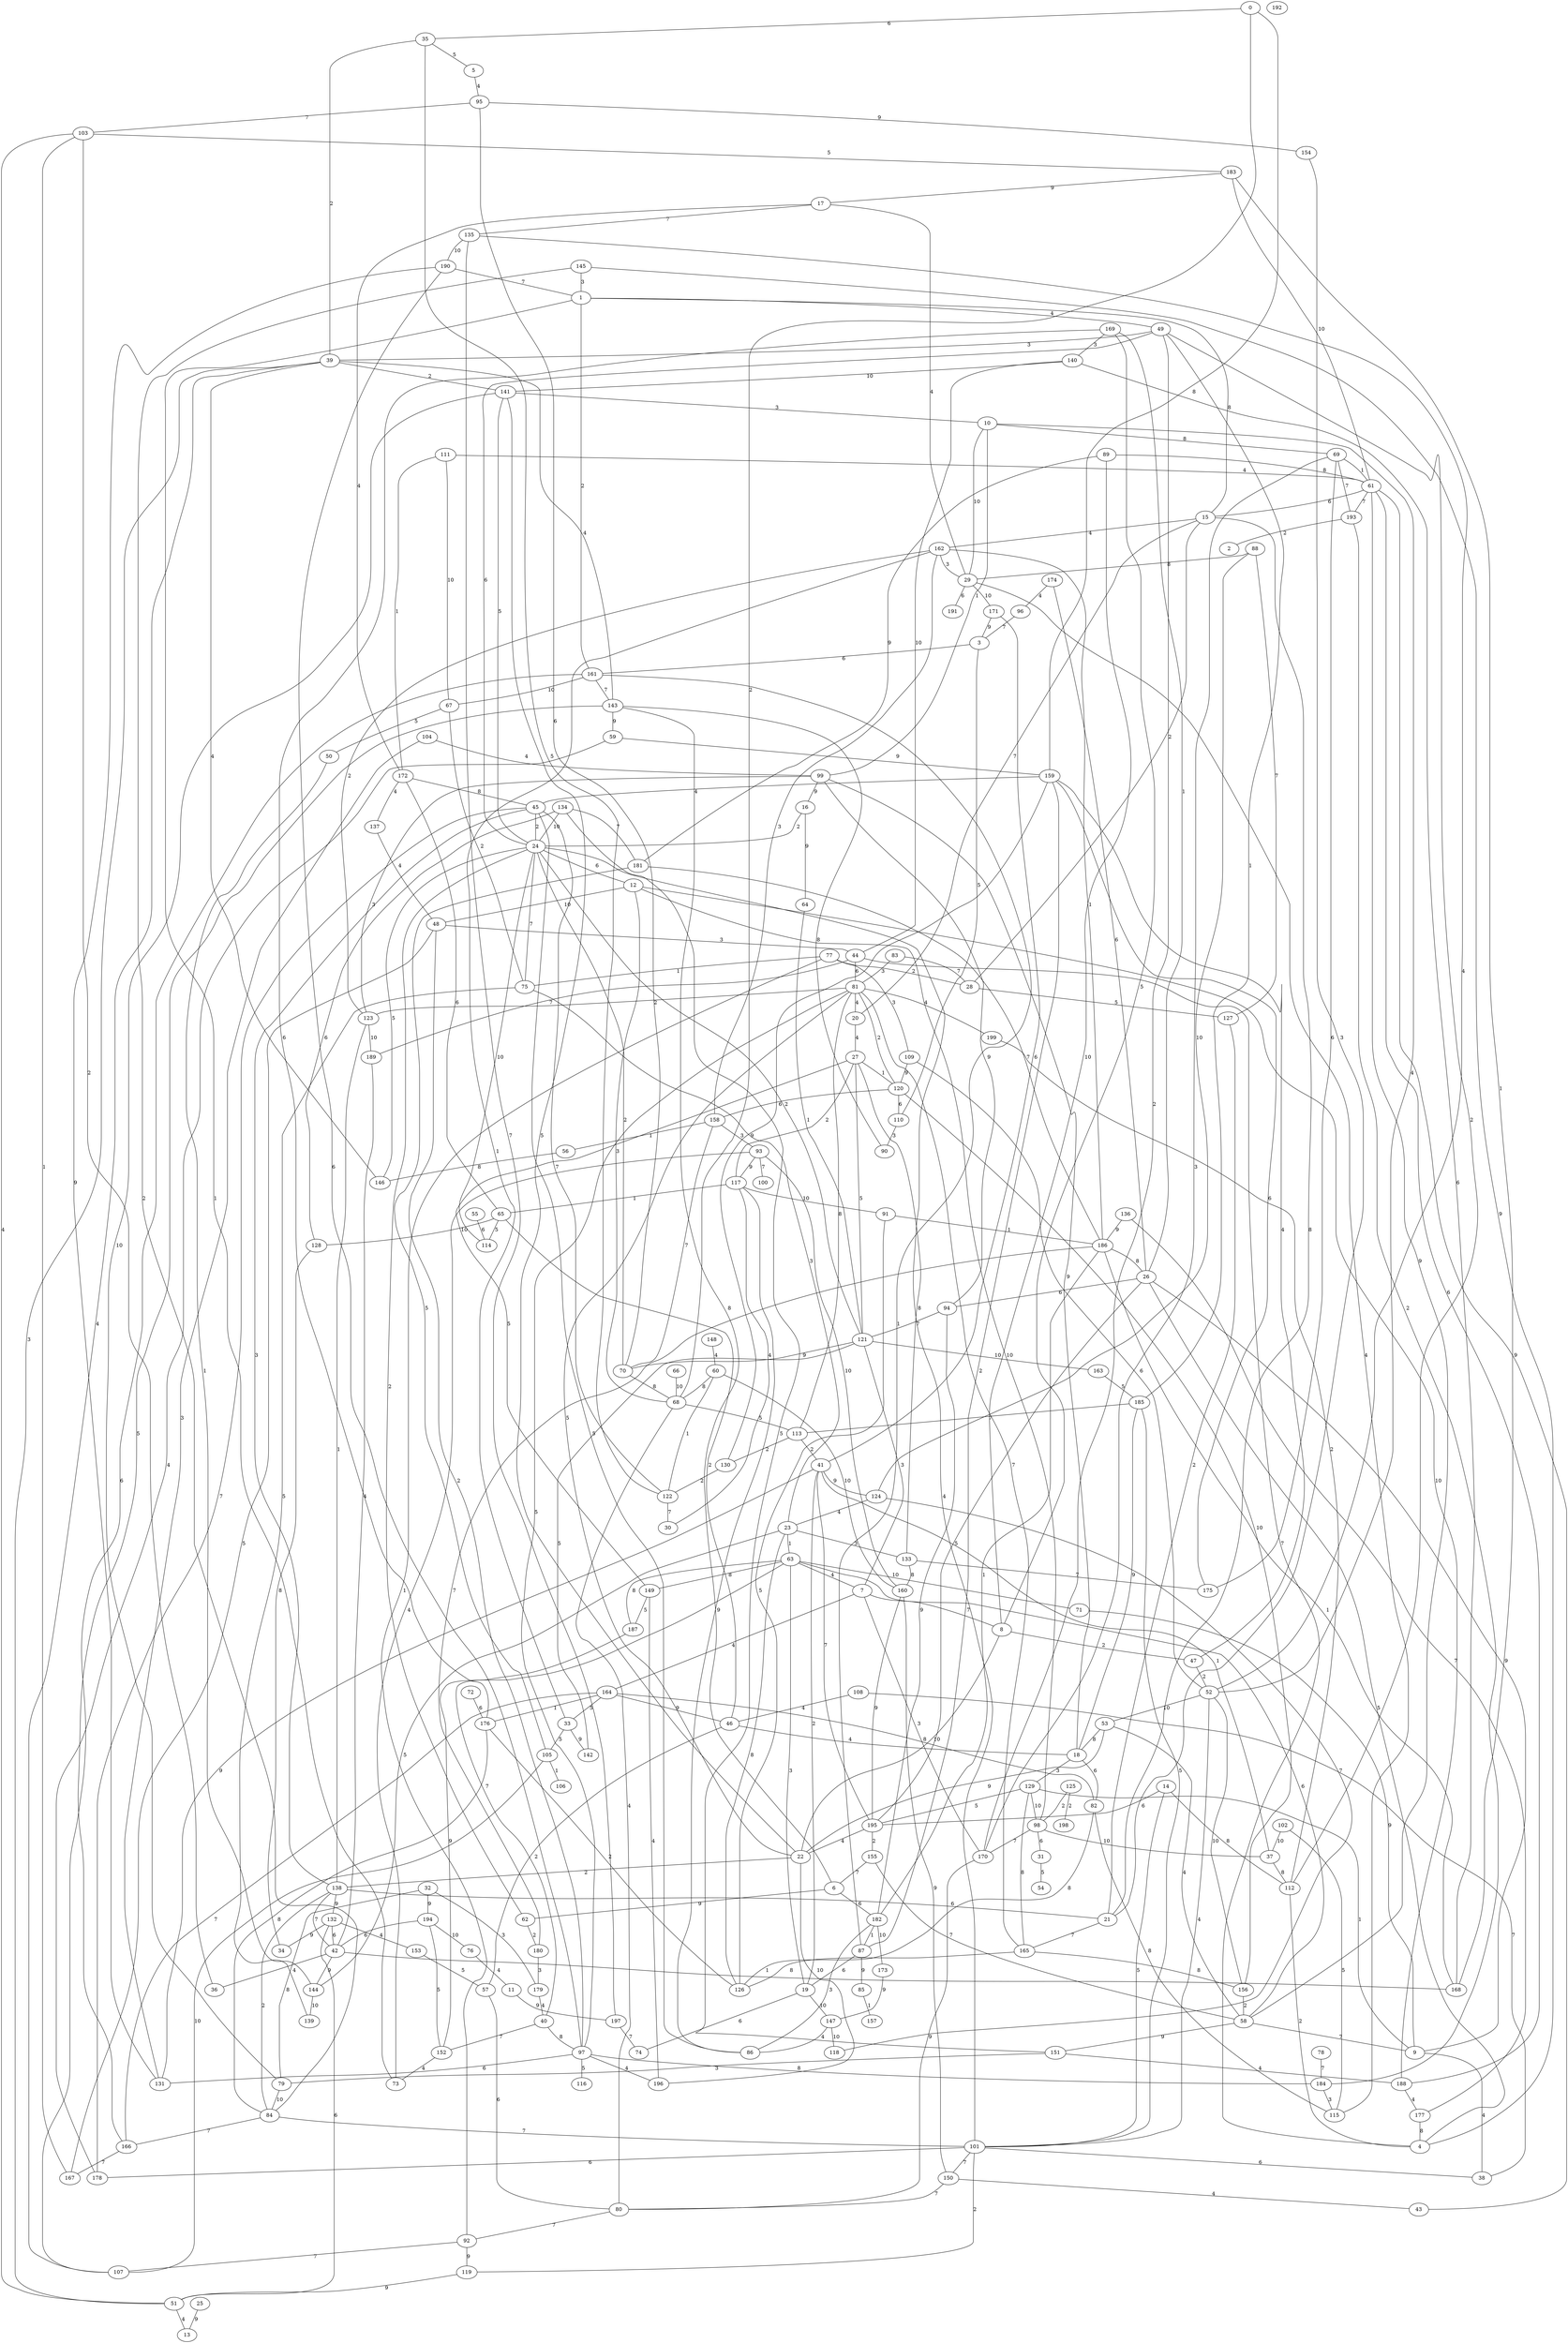 graph {
	0 [label=0]
	1 [label=1]
	2 [label=2]
	3 [label=3]
	4 [label=4]
	5 [label=5]
	6 [label=6]
	7 [label=7]
	8 [label=8]
	9 [label=9]
	10 [label=10]
	11 [label=11]
	12 [label=12]
	13 [label=13]
	14 [label=14]
	15 [label=15]
	16 [label=16]
	17 [label=17]
	18 [label=18]
	19 [label=19]
	20 [label=20]
	21 [label=21]
	22 [label=22]
	23 [label=23]
	24 [label=24]
	25 [label=25]
	26 [label=26]
	27 [label=27]
	28 [label=28]
	29 [label=29]
	30 [label=30]
	31 [label=31]
	32 [label=32]
	33 [label=33]
	34 [label=34]
	35 [label=35]
	36 [label=36]
	37 [label=37]
	38 [label=38]
	39 [label=39]
	40 [label=40]
	41 [label=41]
	42 [label=42]
	43 [label=43]
	44 [label=44]
	45 [label=45]
	46 [label=46]
	47 [label=47]
	48 [label=48]
	49 [label=49]
	50 [label=50]
	51 [label=51]
	52 [label=52]
	53 [label=53]
	54 [label=54]
	55 [label=55]
	56 [label=56]
	57 [label=57]
	58 [label=58]
	59 [label=59]
	60 [label=60]
	61 [label=61]
	62 [label=62]
	63 [label=63]
	64 [label=64]
	65 [label=65]
	66 [label=66]
	67 [label=67]
	68 [label=68]
	69 [label=69]
	70 [label=70]
	71 [label=71]
	72 [label=72]
	73 [label=73]
	74 [label=74]
	75 [label=75]
	76 [label=76]
	77 [label=77]
	78 [label=78]
	79 [label=79]
	80 [label=80]
	81 [label=81]
	82 [label=82]
	83 [label=83]
	84 [label=84]
	85 [label=85]
	86 [label=86]
	87 [label=87]
	88 [label=88]
	89 [label=89]
	90 [label=90]
	91 [label=91]
	92 [label=92]
	93 [label=93]
	94 [label=94]
	95 [label=95]
	96 [label=96]
	97 [label=97]
	98 [label=98]
	99 [label=99]
	100 [label=100]
	101 [label=101]
	102 [label=102]
	103 [label=103]
	104 [label=104]
	105 [label=105]
	106 [label=106]
	107 [label=107]
	108 [label=108]
	109 [label=109]
	110 [label=110]
	111 [label=111]
	112 [label=112]
	113 [label=113]
	114 [label=114]
	115 [label=115]
	116 [label=116]
	117 [label=117]
	118 [label=118]
	119 [label=119]
	120 [label=120]
	121 [label=121]
	122 [label=122]
	123 [label=123]
	124 [label=124]
	125 [label=125]
	126 [label=126]
	127 [label=127]
	128 [label=128]
	129 [label=129]
	130 [label=130]
	131 [label=131]
	132 [label=132]
	133 [label=133]
	134 [label=134]
	135 [label=135]
	136 [label=136]
	137 [label=137]
	138 [label=138]
	139 [label=139]
	140 [label=140]
	141 [label=141]
	142 [label=142]
	143 [label=143]
	144 [label=144]
	145 [label=145]
	146 [label=146]
	147 [label=147]
	148 [label=148]
	149 [label=149]
	150 [label=150]
	151 [label=151]
	152 [label=152]
	153 [label=153]
	154 [label=154]
	155 [label=155]
	156 [label=156]
	157 [label=157]
	158 [label=158]
	159 [label=159]
	160 [label=160]
	161 [label=161]
	162 [label=162]
	163 [label=163]
	164 [label=164]
	165 [label=165]
	166 [label=166]
	167 [label=167]
	168 [label=168]
	169 [label=169]
	170 [label=170]
	171 [label=171]
	172 [label=172]
	173 [label=173]
	174 [label=174]
	175 [label=175]
	176 [label=176]
	177 [label=177]
	178 [label=178]
	179 [label=179]
	180 [label=180]
	181 [label=181]
	182 [label=182]
	183 [label=183]
	184 [label=184]
	185 [label=185]
	186 [label=186]
	187 [label=187]
	188 [label=188]
	189 [label=189]
	190 [label=190]
	191 [label=191]
	192 [label=192]
	193 [label=193]
	194 [label=194]
	195 [label=195]
	196 [label=196]
	197 [label=197]
	198 [label=198]
	199 [label=199]
	91 -- 186 [label=1]
	105 -- 107 [label=10]
	165 -- 156 [label=8]
	160 -- 195 [label=9]
	61 -- 193 [label=7]
	176 -- 126 [label=2]
	193 -- 69 [label=7]
	52 -- 101 [label=4]
	49 -- 170 [label=2]
	149 -- 187 [label=5]
	87 -- 19 [label=6]
	63 -- 7 [label=4]
	35 -- 122 [label=5]
	121 -- 70 [label=9]
	169 -- 140 [label=3]
	81 -- 123 [label=2]
	9 -- 38 [label=4]
	123 -- 162 [label=2]
	89 -- 8 [label=10]
	162 -- 29 [label=3]
	22 -- 196 [label=10]
	186 -- 26 [label=8]
	55 -- 114 [label=6]
	170 -- 7 [label=3]
	8 -- 22 [label=10]
	60 -- 122 [label=1]
	0 -- 35 [label=6]
	120 -- 110 [label=6]
	5 -- 95 [label=4]
	77 -- 109 [label=3]
	120 -- 156 [label=10]
	129 -- 165 [label=8]
	71 -- 9 [label=9]
	14 -- 112 [label=8]
	141 -- 22 [label=5]
	93 -- 100 [label=7]
	79 -- 84 [label=10]
	124 -- 118 [label=7]
	159 -- 87 [label=2]
	63 -- 40 [label=7]
	7 -- 164 [label=4]
	89 -- 61 [label=8]
	29 -- 171 [label=10]
	10 -- 99 [label=1]
	120 -- 81 [label=2]
	152 -- 73 [label=4]
	122 -- 45 [label=7]
	24 -- 70 [label=2]
	169 -- 26 [label=1]
	171 -- 3 [label=9]
	42 -- 144 [label=9]
	155 -- 58 [label=7]
	48 -- 167 [label=5]
	174 -- 96 [label=4]
	134 -- 151 [label=5]
	68 -- 113 [label=5]
	187 -- 152 [label=9]
	136 -- 186 [label=9]
	42 -- 138 [label=7]
	115 -- 29 [label=4]
	61 -- 188 [label=6]
	128 -- 34 [label=8]
	121 -- 27 [label=5]
	195 -- 22 [label=4]
	153 -- 57 [label=5]
	101 -- 119 [label=2]
	81 -- 20 [label=4]
	94 -- 121 [label=7]
	132 -- 34 [label=9]
	159 -- 175 [label=6]
	186 -- 180 [label=7]
	16 -- 64 [label=9]
	87 -- 161 [label=1]
	113 -- 130 [label=2]
	50 -- 144 [label=1]
	97 -- 196 [label=4]
	58 -- 9 [label=7]
	162 -- 158 [label=3]
	183 -- 17 [label=9]
	133 -- 160 [label=8]
	102 -- 37 [label=10]
	24 -- 75 [label=7]
	76 -- 11 [label=4]
	15 -- 28 [label=2]
	188 -- 12 [label=10]
	86 -- 45 [label=5]
	24 -- 121 [label=2]
	195 -- 26 [label=5]
	49 -- 39 [label=3]
	70 -- 158 [label=7]
	130 -- 122 [label=2]
	47 -- 52 [label=2]
	69 -- 170 [label=3]
	61 -- 43 [label=9]
	184 -- 115 [label=3]
	147 -- 86 [label=4]
	12 -- 98 [label=10]
	105 -- 106 [label=1]
	32 -- 194 [label=9]
	42 -- 168 [label=1]
	108 -- 38 [label=7]
	97 -- 190 [label=6]
	61 -- 15 [label=6]
	123 -- 138 [label=1]
	6 -- 182 [label=6]
	84 -- 101 [label=7]
	28 -- 127 [label=5]
	182 -- 173 [label=10]
	94 -- 182 [label=9]
	161 -- 143 [label=7]
	150 -- 43 [label=4]
	24 -- 62 [label=2]
	165 -- 81 [label=7]
	26 -- 94 [label=6]
	180 -- 179 [label=3]
	109 -- 120 [label=9]
	82 -- 126 [label=8]
	181 -- 186 [label=7]
	58 -- 63 [label=6]
	158 -- 56 [label=1]
	29 -- 191 [label=6]
	170 -- 80 [label=9]
	104 -- 99 [label=4]
	151 -- 188 [label=4]
	135 -- 197 [label=7]
	73 -- 93 [label=4]
	172 -- 65 [label=6]
	156 -- 58 [label=2]
	56 -- 146 [label=8]
	53 -- 22 [label=9]
	27 -- 133 [label=8]
	11 -- 197 [label=9]
	97 -- 116 [label=5]
	143 -- 59 [label=9]
	35 -- 39 [label=2]
	138 -- 132 [label=9]
	75 -- 23 [label=3]
	36 -- 103 [label=2]
	88 -- 127 [label=7]
	15 -- 162 [label=4]
	164 -- 166 [label=7]
	67 -- 50 [label=5]
	69 -- 175 [label=6]
	166 -- 167 [label=7]
	138 -- 84 [label=2]
	161 -- 67 [label=10]
	24 -- 101 [label=4]
	148 -- 60 [label=4]
	190 -- 1 [label=7]
	165 -- 126 [label=8]
	186 -- 162 [label=1]
	124 -- 23 [label=4]
	9 -- 26 [label=9]
	194 -- 152 [label=5]
	52 -- 135 [label=4]
	3 -- 161 [label=6]
	117 -- 91 [label=10]
	39 -- 146 [label=4]
	159 -- 45 [label=4]
	178 -- 45 [label=7]
	194 -- 76 [label=10]
	85 -- 157 [label=1]
	98 -- 170 [label=7]
	89 -- 181 [label=9]
	113 -- 41 [label=2]
	39 -- 51 [label=3]
	186 -- 168 [label=1]
	182 -- 86 [label=3]
	182 -- 87 [label=1]
	44 -- 189 [label=7]
	193 -- 184 [label=2]
	7 -- 8 [label=7]
	63 -- 71 [label=10]
	159 -- 0 [label=8]
	144 -- 139 [label=10]
	84 -- 166 [label=7]
	41 -- 19 [label=2]
	24 -- 146 [label=5]
	95 -- 154 [label=9]
	3 -- 110 [label=5]
	14 -- 101 [label=5]
	99 -- 16 [label=9]
	176 -- 84 [label=8]
	164 -- 33 [label=5]
	174 -- 26 [label=6]
	112 -- 4 [label=2]
	117 -- 27 [label=2]
	172 -- 137 [label=4]
	48 -- 44 [label=3]
	101 -- 150 [label=7]
	72 -- 176 [label=6]
	67 -- 75 [label=2]
	44 -- 4 [label=7]
	141 -- 10 [label=3]
	17 -- 172 [label=4]
	158 -- 93 [label=3]
	64 -- 121 [label=1]
	69 -- 61 [label=1]
	194 -- 42 [label=6]
	82 -- 115 [label=8]
	16 -- 24 [label=2]
	35 -- 5 [label=5]
	26 -- 4 [label=5]
	145 -- 84 [label=2]
	99 -- 123 [label=3]
	140 -- 44 [label=10]
	111 -- 61 [label=4]
	81 -- 97 [label=5]
	33 -- 142 [label=9]
	145 -- 4 [label=9]
	92 -- 107 [label=7]
	18 -- 185 [label=9]
	129 -- 9 [label=1]
	21 -- 165 [label=7]
	143 -- 90 [label=8]
	30 -- 117 [label=4]
	126 -- 91 [label=5]
	83 -- 81 [label=3]
	39 -- 141 [label=2]
	39 -- 143 [label=4]
	164 -- 176 [label=1]
	133 -- 175 [label=7]
	88 -- 124 [label=10]
	145 -- 1 [label=3]
	167 -- 103 [label=1]
	32 -- 179 [label=3]
	44 -- 81 [label=6]
	138 -- 21 [label=6]
	1 -- 49 [label=4]
	93 -- 117 [label=9]
	51 -- 13 [label=4]
	60 -- 68 [label=8]
	29 -- 10 [label=10]
	103 -- 183 [label=5]
	111 -- 67 [label=10]
	77 -- 75 [label=1]
	65 -- 128 [label=10]
	97 -- 184 [label=8]
	101 -- 178 [label=6]
	104 -- 131 [label=3]
	132 -- 153 [label=4]
	140 -- 141 [label=10]
	61 -- 183 [label=10]
	190 -- 131 [label=9]
	162 -- 33 [label=1]
	83 -- 28 [label=7]
	22 -- 138 [label=2]
	78 -- 184 [label=7]
	160 -- 150 [label=9]
	37 -- 41 [label=1]
	169 -- 8 [label=5]
	24 -- 49 [label=6]
	95 -- 103 [label=7]
	46 -- 18 [label=4]
	137 -- 48 [label=4]
	127 -- 21 [label=2]
	42 -- 36 [label=4]
	81 -- 113 [label=8]
	41 -- 131 [label=9]
	102 -- 115 [label=5]
	48 -- 97 [label=2]
	126 -- 23 [label=8]
	98 -- 31 [label=6]
	23 -- 133 [label=3]
	33 -- 105 [label=5]
	39 -- 107 [label=4]
	12 -- 48 [label=10]
	46 -- 57 [label=2]
	119 -- 51 [label=9]
	172 -- 45 [label=8]
	197 -- 74 [label=7]
	185 -- 113 [label=7]
	150 -- 80 [label=7]
	199 -- 112 [label=2]
	125 -- 198 [label=2]
	49 -- 185 [label=1]
	75 -- 139 [label=5]
	80 -- 92 [label=7]
	193 -- 2 [label=2]
	134 -- 24 [label=10]
	57 -- 80 [label=6]
	59 -- 159 [label=9]
	181 -- 105 [label=5]
	129 -- 195 [label=5]
	141 -- 79 [label=10]
	40 -- 97 [label=8]
	98 -- 37 [label=10]
	143 -- 166 [label=5]
	99 -- 18 [label=9]
	20 -- 27 [label=4]
	161 -- 1 [label=2]
	23 -- 144 [label=5]
	63 -- 187 [label=8]
	185 -- 101 [label=5]
	24 -- 141 [label=5]
	160 -- 93 [label=10]
	66 -- 68 [label=10]
	92 -- 119 [label=9]
	188 -- 177 [label=4]
	164 -- 82 [label=8]
	62 -- 180 [label=2]
	120 -- 158 [label=6]
	77 -- 92 [label=1]
	138 -- 45 [label=3]
	87 -- 85 [label=9]
	134 -- 128 [label=6]
	21 -- 15 [label=8]
	179 -- 40 [label=4]
	88 -- 29 [label=8]
	178 -- 59 [label=4]
	29 -- 17 [label=4]
	81 -- 22 [label=5]
	110 -- 90 [label=3]
	20 -- 15 [label=7]
	63 -- 19 [label=3]
	10 -- 69 [label=8]
	154 -- 21 [label=3]
	31 -- 54 [label=5]
	163 -- 185 [label=5]
	117 -- 86 [label=9]
	132 -- 42 [label=6]
	135 -- 190 [label=10]
	111 -- 172 [label=1]
	40 -- 152 [label=7]
	81 -- 199 [label=4]
	129 -- 98 [label=10]
	99 -- 94 [label=9]
	122 -- 30 [label=7]
	125 -- 98 [label=2]
	12 -- 68 [label=3]
	24 -- 12 [label=6]
	7 -- 121 [label=3]
	96 -- 3 [label=7]
	73 -- 1 [label=1]
	6 -- 62 [label=9]
	8 -- 47 [label=2]
	53 -- 18 [label=8]
	168 -- 183 [label=1]
	121 -- 142 [label=5]
	101 -- 38 [label=6]
	14 -- 195 [label=6]
	182 -- 186 [label=1]
	53 -- 58 [label=4]
	121 -- 163 [label=10]
	169 -- 176 [label=6]
	52 -- 156 [label=10]
	195 -- 155 [label=2]
	70 -- 95 [label=6]
	41 -- 124 [label=9]
	41 -- 195 [label=7]
	37 -- 112 [label=8]
	17 -- 135 [label=7]
	97 -- 131 [label=6]
	109 -- 52 [label=6]
	159 -- 130 [label=9]
	164 -- 46 [label=9]
	177 -- 4 [label=8]
	63 -- 149 [label=8]
	15 -- 1 [label=8]
	117 -- 65 [label=1]
	27 -- 120 [label=1]
	23 -- 63 [label=1]
	149 -- 27 [label=5]
	123 -- 189 [label=10]
	189 -- 42 [label=4]
	68 -- 0 [label=2]
	19 -- 147 [label=10]
	140 -- 168 [label=6]
	25 -- 13 [label=9]
	134 -- 181 [label=7]
	151 -- 79 [label=3]
	65 -- 114 [label=5]
	32 -- 79 [label=8]
	52 -- 10 [label=4]
	58 -- 151 [label=9]
	19 -- 74 [label=6]
	70 -- 68 [label=8]
	155 -- 6 [label=7]
	147 -- 118 [label=10]
	108 -- 46 [label=4]
	103 -- 51 [label=4]
	161 -- 107 [label=6]
	41 -- 171 [label=6]
	114 -- 24 [label=10]
	47 -- 159 [label=4]
	58 -- 61 [label=9]
	68 -- 80 [label=4]
	132 -- 51 [label=6]
	136 -- 177 [label=7]
	18 -- 82 [label=6]
	6 -- 143 [label=8]
	52 -- 53 [label=10]
	173 -- 147 [label=9]
	149 -- 196 [label=4]
	65 -- 46 [label=2]
	49 -- 112 [label=2]
	45 -- 24 [label=2]
	77 -- 28 [label=2]
	60 -- 160 [label=10]
	18 -- 129 [label=3]
}